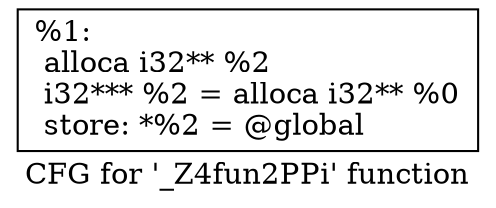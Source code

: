 digraph "CFG for '_Z4fun2PPi' function" {
	label="CFG for '_Z4fun2PPi' function";

	Node0x509f670 [shape=record,label="{%1:\l alloca i32** %2\l i32*** %2 = alloca i32** %0\l store: *%2 = @global\l }"];
}
